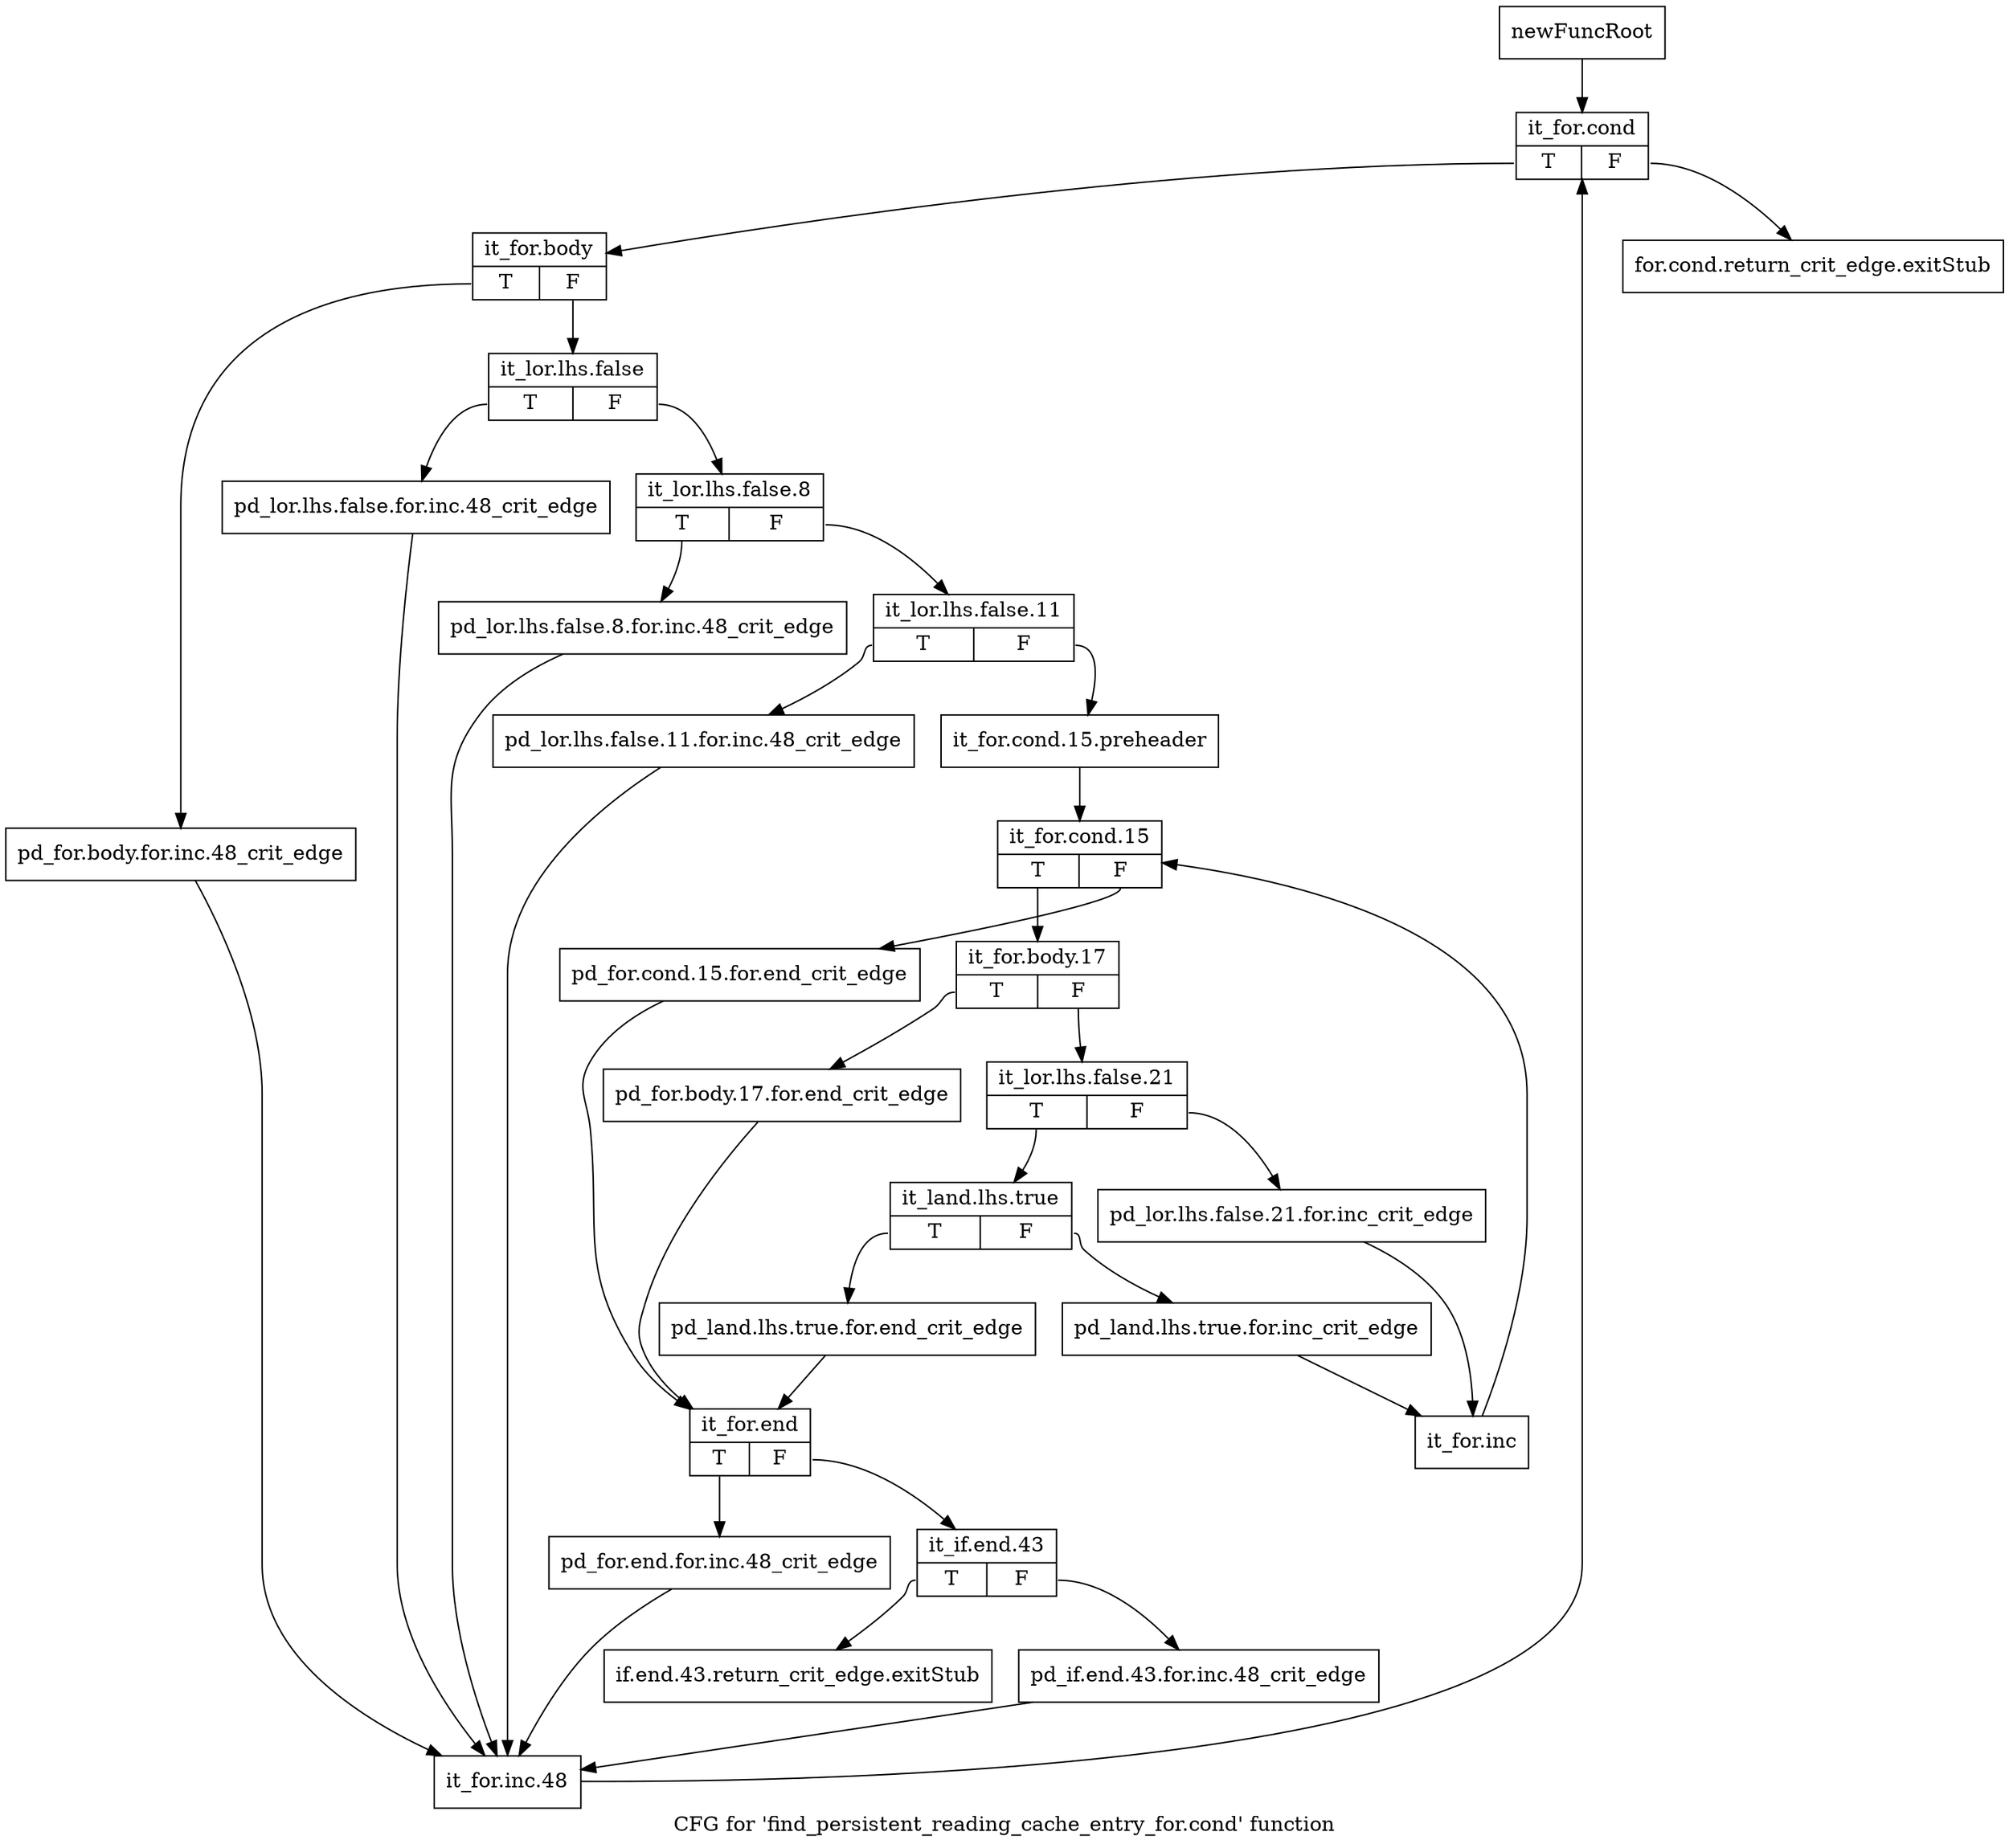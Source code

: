 digraph "CFG for 'find_persistent_reading_cache_entry_for.cond' function" {
	label="CFG for 'find_persistent_reading_cache_entry_for.cond' function";

	Node0x4751350 [shape=record,label="{newFuncRoot}"];
	Node0x4751350 -> Node0x4751440;
	Node0x47513a0 [shape=record,label="{for.cond.return_crit_edge.exitStub}"];
	Node0x47513f0 [shape=record,label="{if.end.43.return_crit_edge.exitStub}"];
	Node0x4751440 [shape=record,label="{it_for.cond|{<s0>T|<s1>F}}"];
	Node0x4751440:s0 -> Node0x4751490;
	Node0x4751440:s1 -> Node0x47513a0;
	Node0x4751490 [shape=record,label="{it_for.body|{<s0>T|<s1>F}}"];
	Node0x4751490:s0 -> Node0x4751b70;
	Node0x4751490:s1 -> Node0x47514e0;
	Node0x47514e0 [shape=record,label="{it_lor.lhs.false|{<s0>T|<s1>F}}"];
	Node0x47514e0:s0 -> Node0x4751b20;
	Node0x47514e0:s1 -> Node0x4751530;
	Node0x4751530 [shape=record,label="{it_lor.lhs.false.8|{<s0>T|<s1>F}}"];
	Node0x4751530:s0 -> Node0x4751ad0;
	Node0x4751530:s1 -> Node0x4751580;
	Node0x4751580 [shape=record,label="{it_lor.lhs.false.11|{<s0>T|<s1>F}}"];
	Node0x4751580:s0 -> Node0x4751a80;
	Node0x4751580:s1 -> Node0x47515d0;
	Node0x47515d0 [shape=record,label="{it_for.cond.15.preheader}"];
	Node0x47515d0 -> Node0x4751620;
	Node0x4751620 [shape=record,label="{it_for.cond.15|{<s0>T|<s1>F}}"];
	Node0x4751620:s0 -> Node0x47516c0;
	Node0x4751620:s1 -> Node0x4751670;
	Node0x4751670 [shape=record,label="{pd_for.cond.15.for.end_crit_edge}"];
	Node0x4751670 -> Node0x4751940;
	Node0x47516c0 [shape=record,label="{it_for.body.17|{<s0>T|<s1>F}}"];
	Node0x47516c0:s0 -> Node0x47518f0;
	Node0x47516c0:s1 -> Node0x4751710;
	Node0x4751710 [shape=record,label="{it_lor.lhs.false.21|{<s0>T|<s1>F}}"];
	Node0x4751710:s0 -> Node0x47517b0;
	Node0x4751710:s1 -> Node0x4751760;
	Node0x4751760 [shape=record,label="{pd_lor.lhs.false.21.for.inc_crit_edge}"];
	Node0x4751760 -> Node0x4751850;
	Node0x47517b0 [shape=record,label="{it_land.lhs.true|{<s0>T|<s1>F}}"];
	Node0x47517b0:s0 -> Node0x47518a0;
	Node0x47517b0:s1 -> Node0x4751800;
	Node0x4751800 [shape=record,label="{pd_land.lhs.true.for.inc_crit_edge}"];
	Node0x4751800 -> Node0x4751850;
	Node0x4751850 [shape=record,label="{it_for.inc}"];
	Node0x4751850 -> Node0x4751620;
	Node0x47518a0 [shape=record,label="{pd_land.lhs.true.for.end_crit_edge}"];
	Node0x47518a0 -> Node0x4751940;
	Node0x47518f0 [shape=record,label="{pd_for.body.17.for.end_crit_edge}"];
	Node0x47518f0 -> Node0x4751940;
	Node0x4751940 [shape=record,label="{it_for.end|{<s0>T|<s1>F}}"];
	Node0x4751940:s0 -> Node0x4751a30;
	Node0x4751940:s1 -> Node0x4751990;
	Node0x4751990 [shape=record,label="{it_if.end.43|{<s0>T|<s1>F}}"];
	Node0x4751990:s0 -> Node0x47513f0;
	Node0x4751990:s1 -> Node0x47519e0;
	Node0x47519e0 [shape=record,label="{pd_if.end.43.for.inc.48_crit_edge}"];
	Node0x47519e0 -> Node0x4751bc0;
	Node0x4751a30 [shape=record,label="{pd_for.end.for.inc.48_crit_edge}"];
	Node0x4751a30 -> Node0x4751bc0;
	Node0x4751a80 [shape=record,label="{pd_lor.lhs.false.11.for.inc.48_crit_edge}"];
	Node0x4751a80 -> Node0x4751bc0;
	Node0x4751ad0 [shape=record,label="{pd_lor.lhs.false.8.for.inc.48_crit_edge}"];
	Node0x4751ad0 -> Node0x4751bc0;
	Node0x4751b20 [shape=record,label="{pd_lor.lhs.false.for.inc.48_crit_edge}"];
	Node0x4751b20 -> Node0x4751bc0;
	Node0x4751b70 [shape=record,label="{pd_for.body.for.inc.48_crit_edge}"];
	Node0x4751b70 -> Node0x4751bc0;
	Node0x4751bc0 [shape=record,label="{it_for.inc.48}"];
	Node0x4751bc0 -> Node0x4751440;
}
